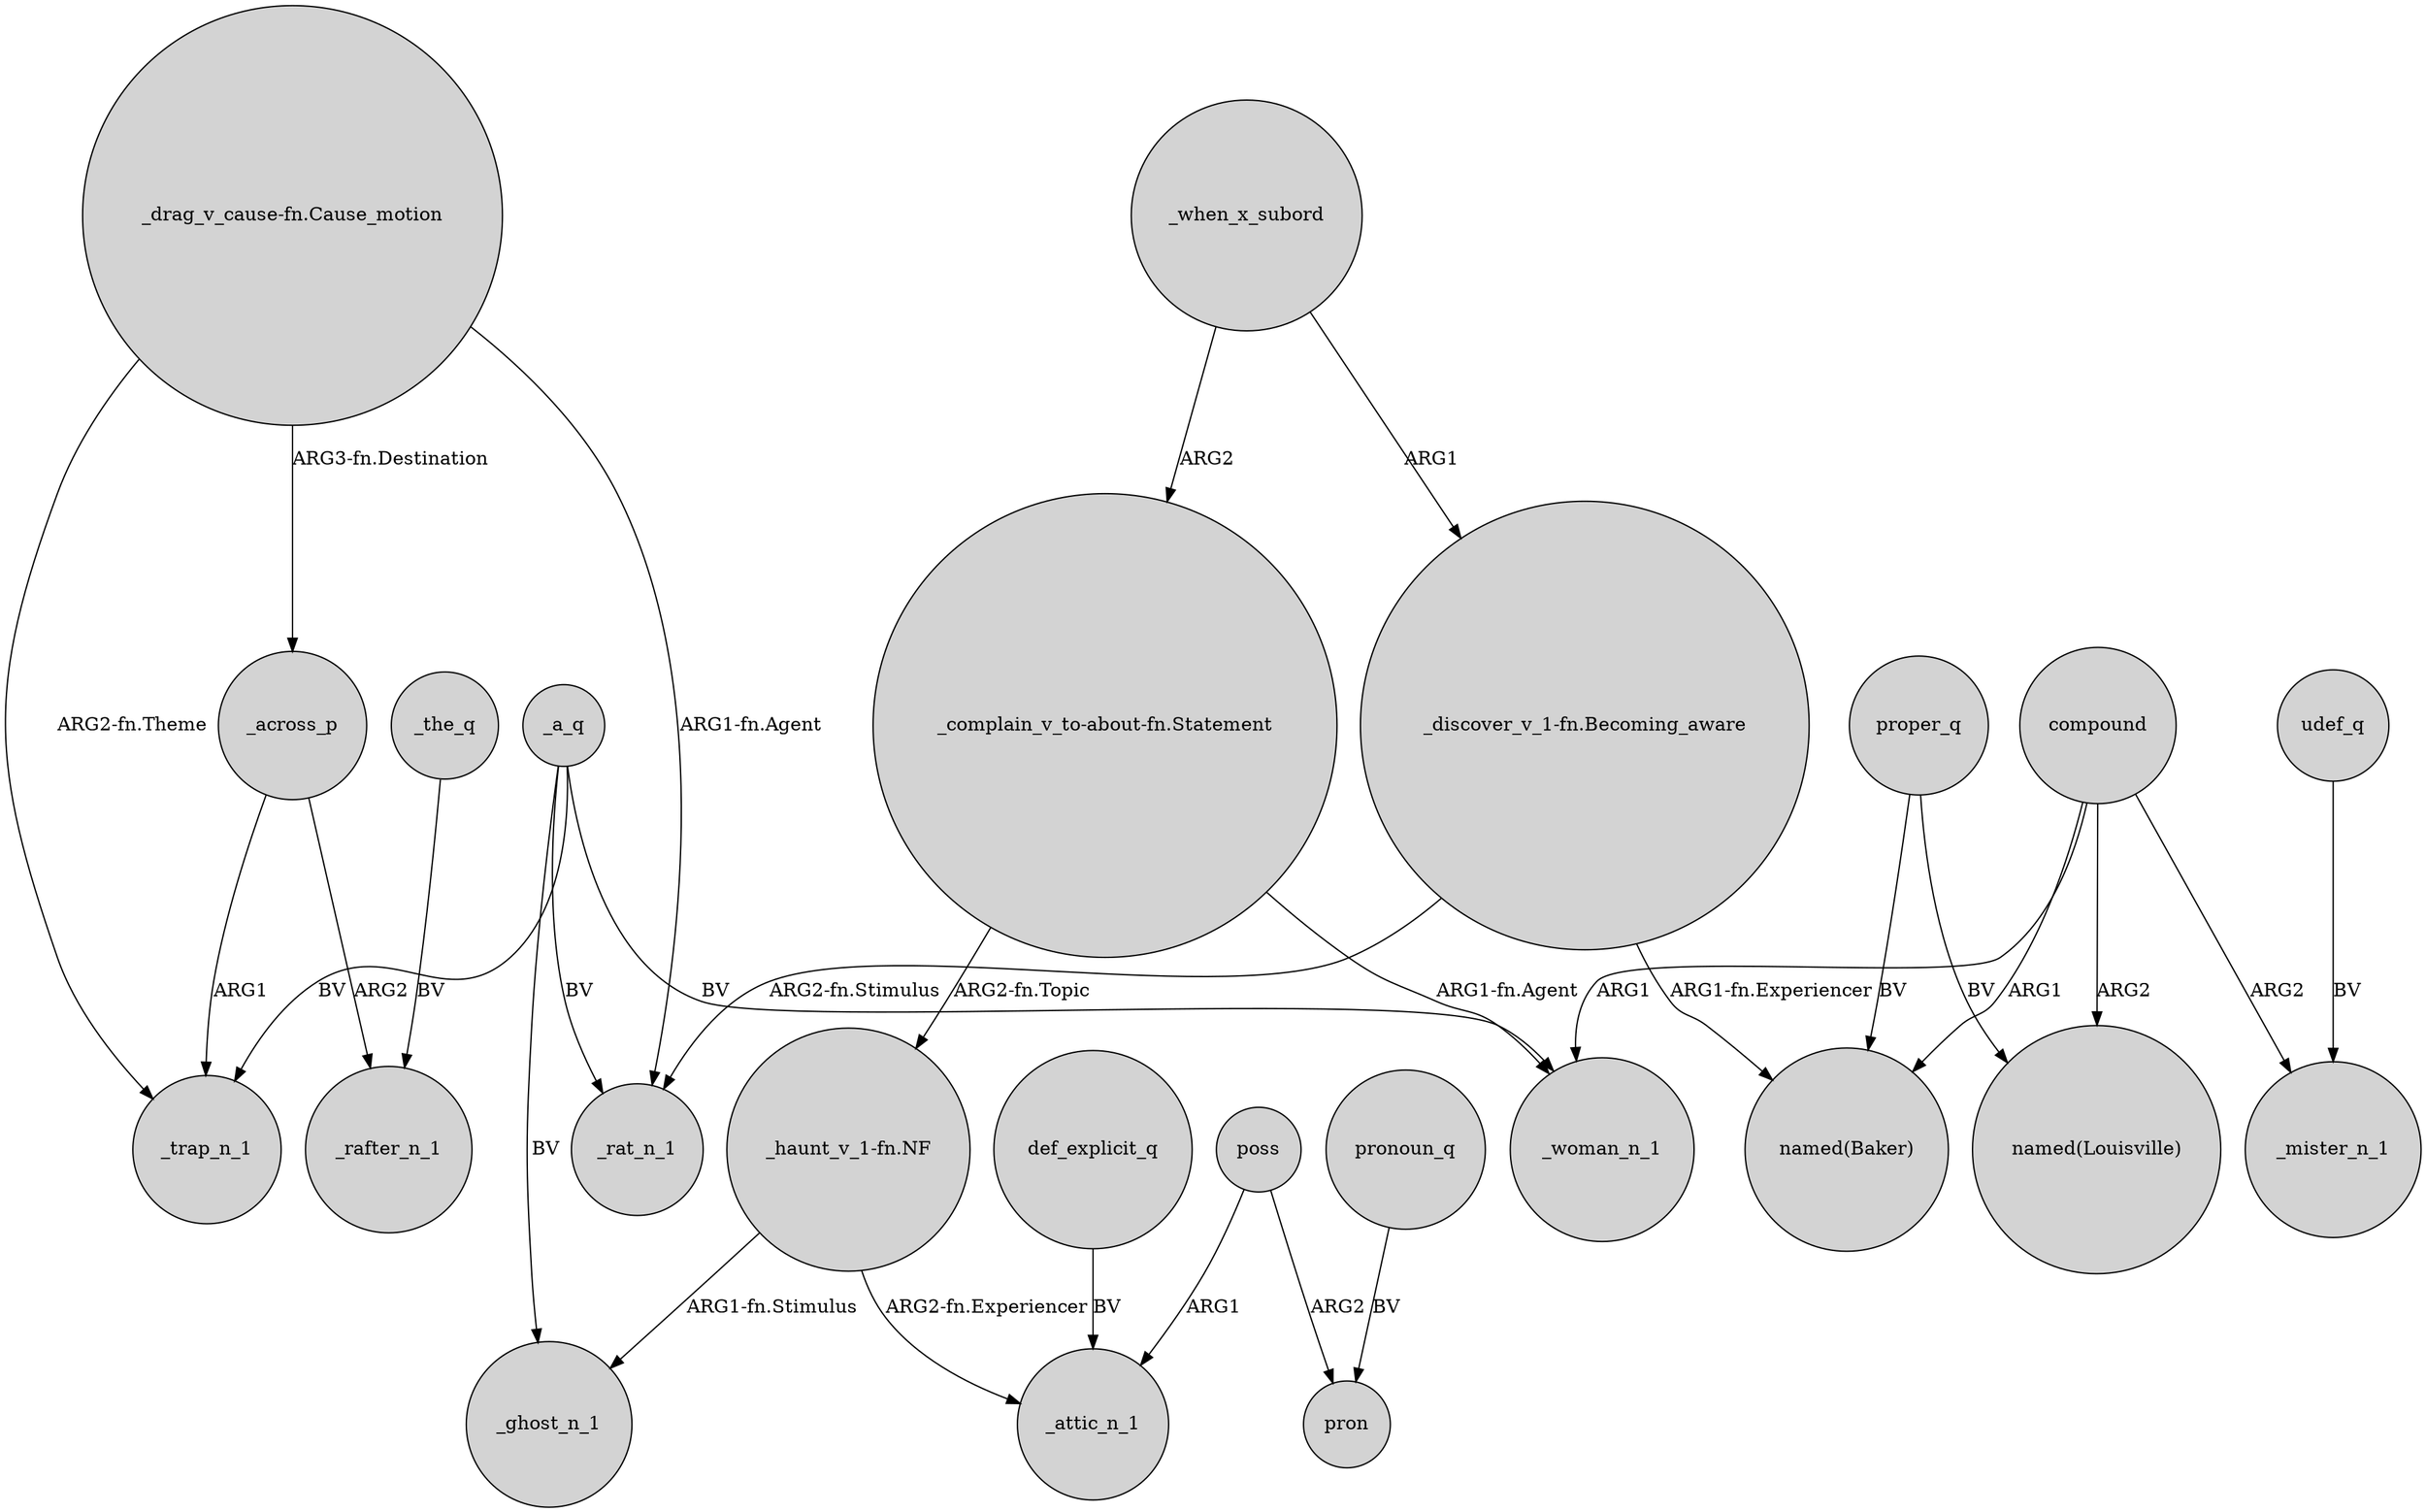 digraph {
	node [shape=circle style=filled]
	_a_q -> _trap_n_1 [label=BV]
	"_haunt_v_1-fn.NF" -> _attic_n_1 [label="ARG2-fn.Experiencer"]
	_a_q -> _rat_n_1 [label=BV]
	"_complain_v_to-about-fn.Statement" -> _woman_n_1 [label="ARG1-fn.Agent"]
	poss -> pron [label=ARG2]
	"_haunt_v_1-fn.NF" -> _ghost_n_1 [label="ARG1-fn.Stimulus"]
	"_discover_v_1-fn.Becoming_aware" -> _rat_n_1 [label="ARG2-fn.Stimulus"]
	compound -> _mister_n_1 [label=ARG2]
	_a_q -> _ghost_n_1 [label=BV]
	"_drag_v_cause-fn.Cause_motion" -> _across_p [label="ARG3-fn.Destination"]
	"_complain_v_to-about-fn.Statement" -> "_haunt_v_1-fn.NF" [label="ARG2-fn.Topic"]
	compound -> "named(Louisville)" [label=ARG2]
	udef_q -> _mister_n_1 [label=BV]
	_across_p -> _rafter_n_1 [label=ARG2]
	"_drag_v_cause-fn.Cause_motion" -> _rat_n_1 [label="ARG1-fn.Agent"]
	proper_q -> "named(Louisville)" [label=BV]
	poss -> _attic_n_1 [label=ARG1]
	proper_q -> "named(Baker)" [label=BV]
	pronoun_q -> pron [label=BV]
	_when_x_subord -> "_discover_v_1-fn.Becoming_aware" [label=ARG1]
	"_drag_v_cause-fn.Cause_motion" -> _trap_n_1 [label="ARG2-fn.Theme"]
	def_explicit_q -> _attic_n_1 [label=BV]
	_when_x_subord -> "_complain_v_to-about-fn.Statement" [label=ARG2]
	_across_p -> _trap_n_1 [label=ARG1]
	_the_q -> _rafter_n_1 [label=BV]
	compound -> _woman_n_1 [label=ARG1]
	"_discover_v_1-fn.Becoming_aware" -> "named(Baker)" [label="ARG1-fn.Experiencer"]
	compound -> "named(Baker)" [label=ARG1]
	_a_q -> _woman_n_1 [label=BV]
}
